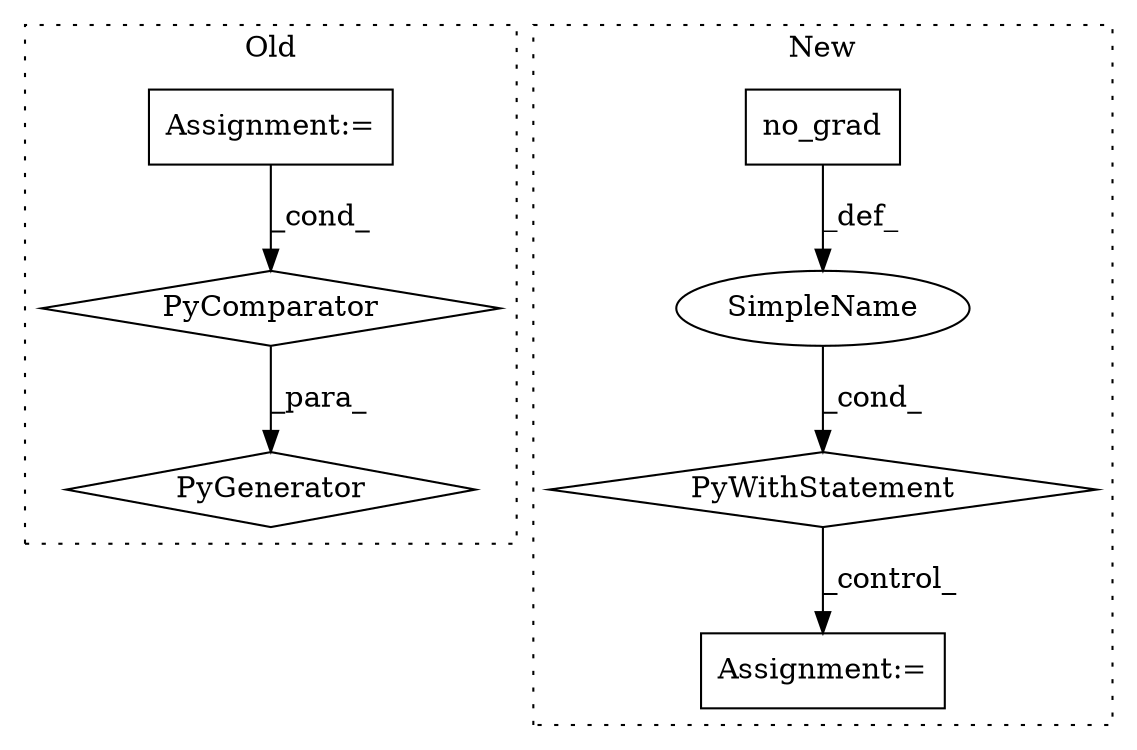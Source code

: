 digraph G {
subgraph cluster0 {
1 [label="PyGenerator" a="107" s="12214" l="117" shape="diamond"];
4 [label="PyComparator" a="113" s="12292" l="33" shape="diamond"];
5 [label="Assignment:=" a="7" s="11352" l="15" shape="box"];
label = "Old";
style="dotted";
}
subgraph cluster1 {
2 [label="no_grad" a="32" s="9639" l="9" shape="box"];
3 [label="PyWithStatement" a="104" s="9623,9648" l="10,2" shape="diamond"];
6 [label="SimpleName" a="42" s="" l="" shape="ellipse"];
7 [label="Assignment:=" a="7" s="9737" l="1" shape="box"];
label = "New";
style="dotted";
}
2 -> 6 [label="_def_"];
3 -> 7 [label="_control_"];
4 -> 1 [label="_para_"];
5 -> 4 [label="_cond_"];
6 -> 3 [label="_cond_"];
}
